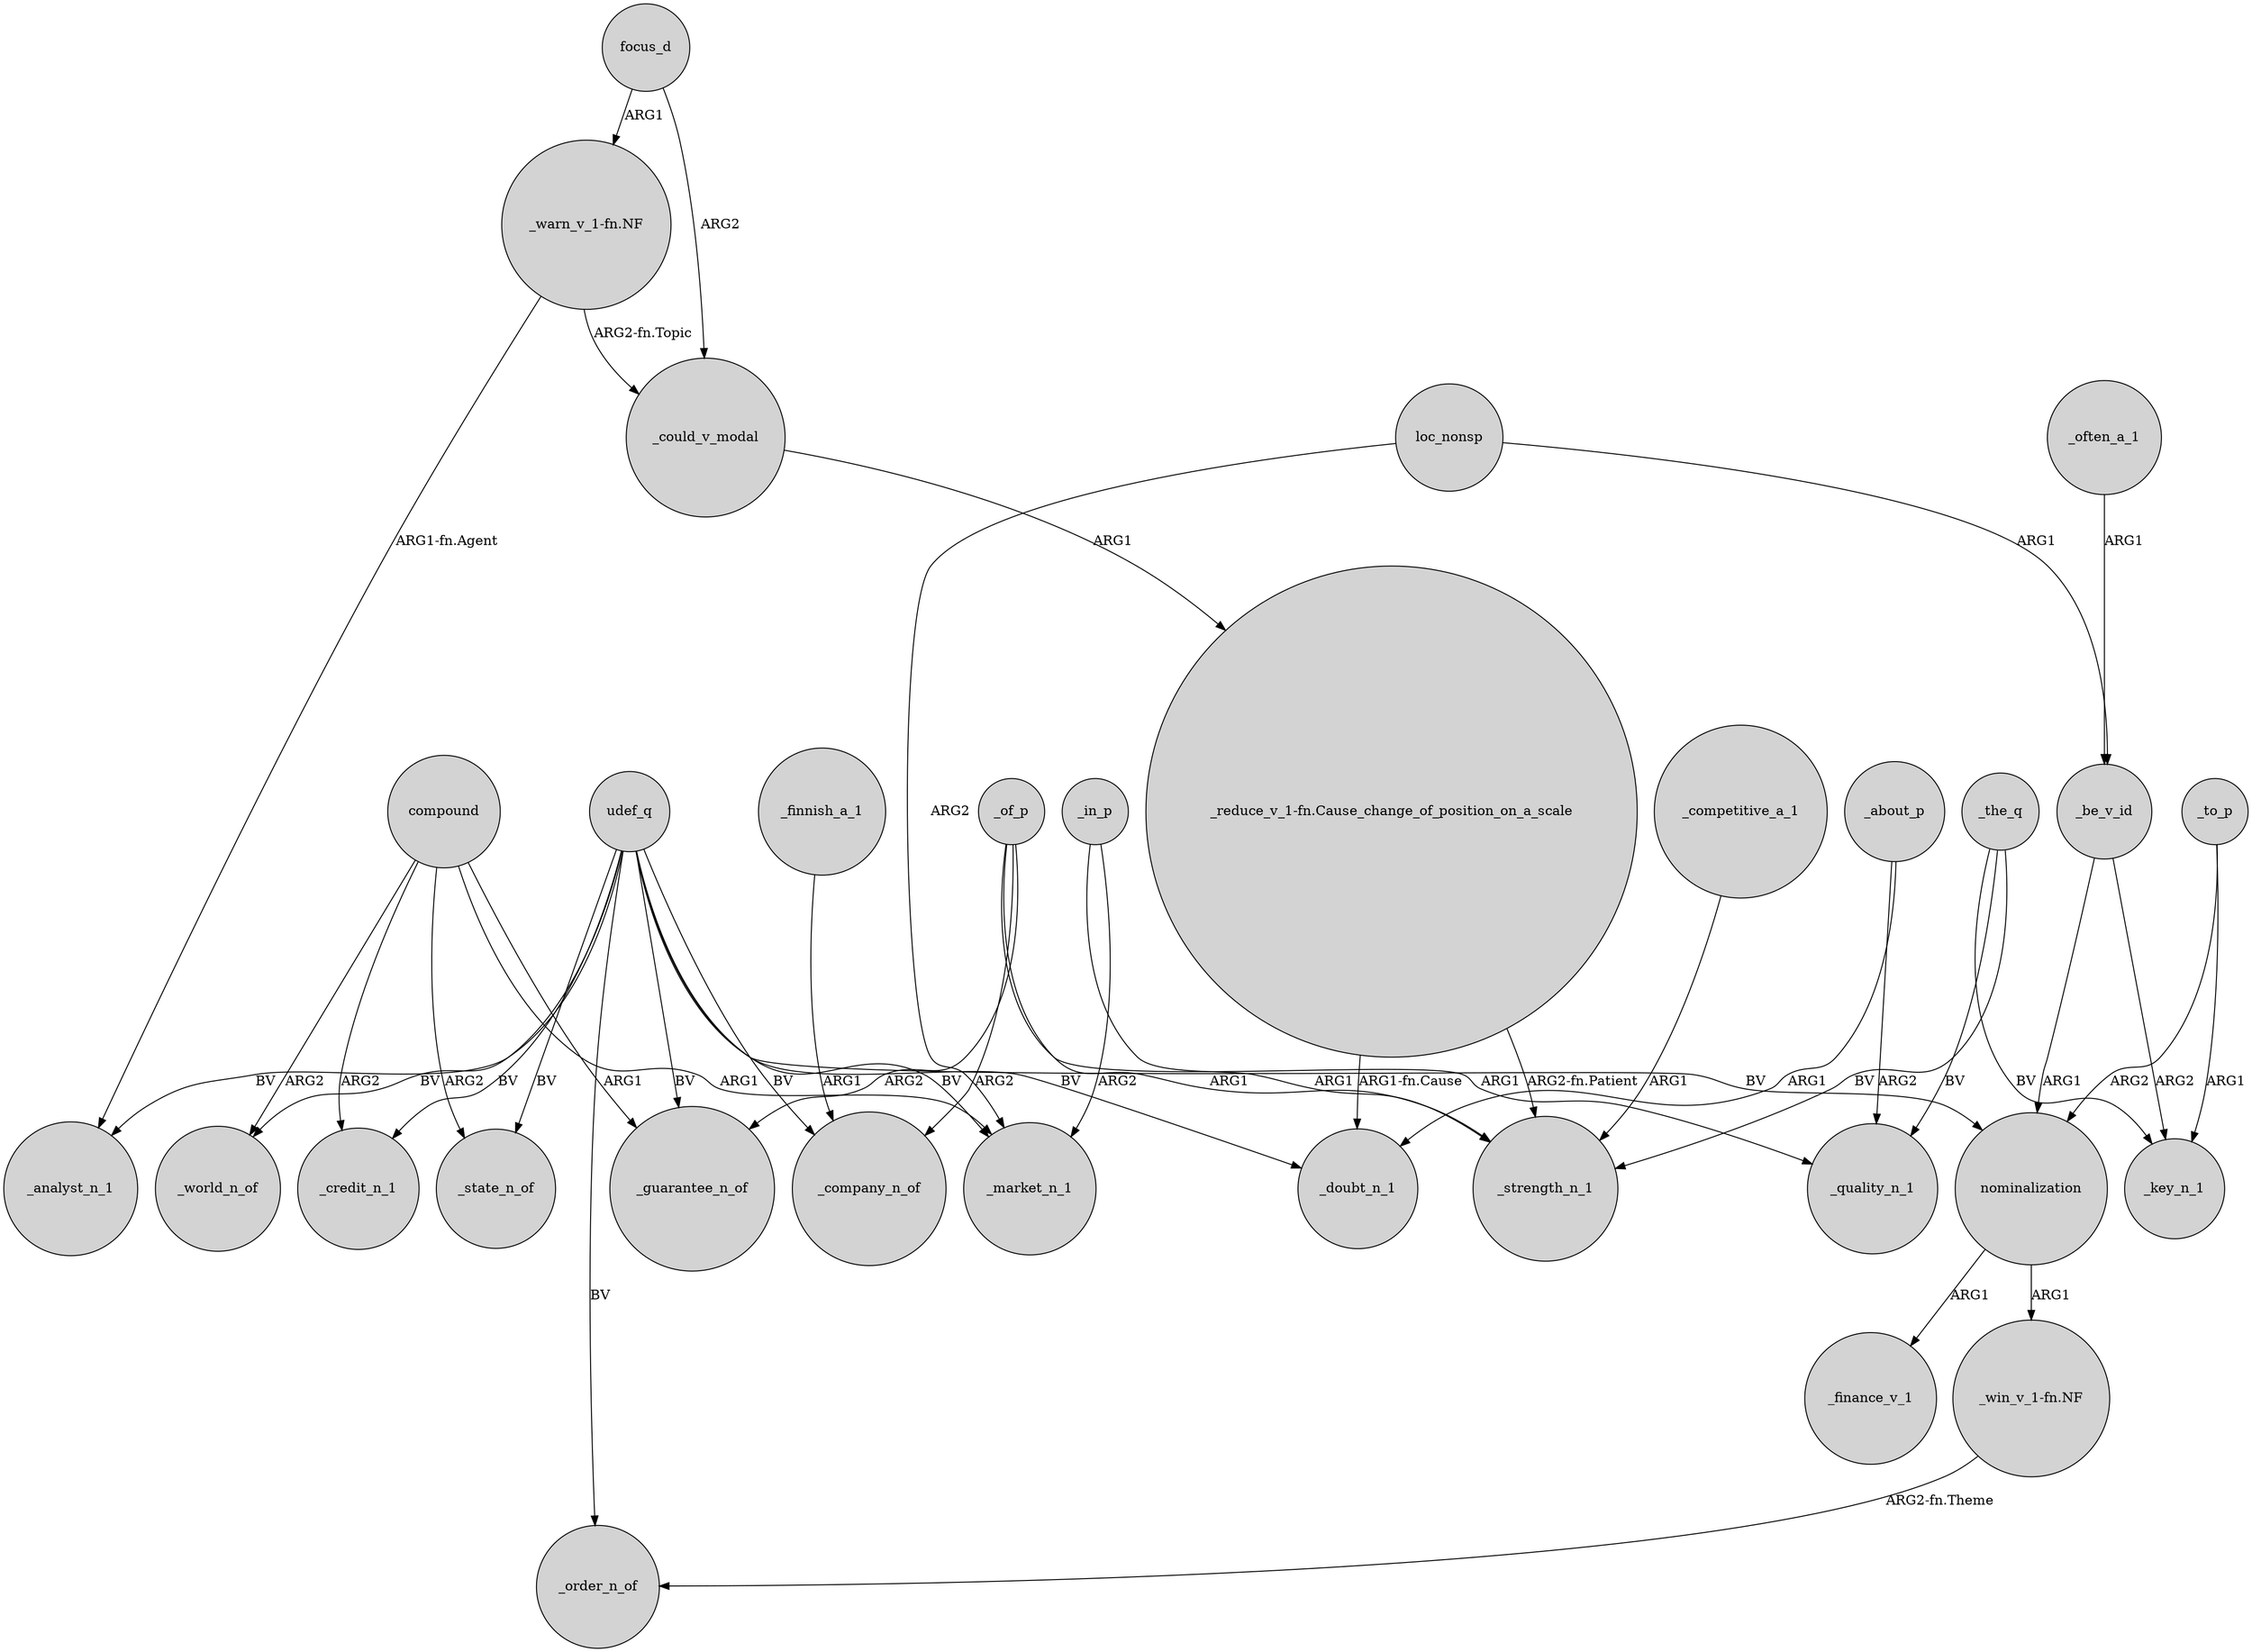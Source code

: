 digraph {
	node [shape=circle style=filled]
	focus_d -> _could_v_modal [label=ARG2]
	"_win_v_1-fn.NF" -> _order_n_of [label="ARG2-fn.Theme"]
	udef_q -> _order_n_of [label=BV]
	udef_q -> _credit_n_1 [label=BV]
	loc_nonsp -> _market_n_1 [label=ARG2]
	compound -> _world_n_of [label=ARG2]
	"_warn_v_1-fn.NF" -> _analyst_n_1 [label="ARG1-fn.Agent"]
	_be_v_id -> nominalization [label=ARG1]
	udef_q -> _state_n_of [label=BV]
	compound -> _credit_n_1 [label=ARG2]
	_could_v_modal -> "_reduce_v_1-fn.Cause_change_of_position_on_a_scale" [label=ARG1]
	udef_q -> _guarantee_n_of [label=BV]
	compound -> _state_n_of [label=ARG2]
	focus_d -> "_warn_v_1-fn.NF" [label=ARG1]
	udef_q -> _world_n_of [label=BV]
	udef_q -> _market_n_1 [label=BV]
	nominalization -> _finance_v_1 [label=ARG1]
	_the_q -> _quality_n_1 [label=BV]
	"_warn_v_1-fn.NF" -> _could_v_modal [label="ARG2-fn.Topic"]
	"_reduce_v_1-fn.Cause_change_of_position_on_a_scale" -> _doubt_n_1 [label="ARG1-fn.Cause"]
	_the_q -> _key_n_1 [label=BV]
	_to_p -> _key_n_1 [label=ARG1]
	_of_p -> _guarantee_n_of [label=ARG2]
	_to_p -> nominalization [label=ARG2]
	_often_a_1 -> _be_v_id [label=ARG1]
	_in_p -> _strength_n_1 [label=ARG1]
	udef_q -> nominalization [label=BV]
	_competitive_a_1 -> _strength_n_1 [label=ARG1]
	_about_p -> _quality_n_1 [label=ARG2]
	_of_p -> _quality_n_1 [label=ARG1]
	_finnish_a_1 -> _company_n_of [label=ARG1]
	_be_v_id -> _key_n_1 [label=ARG2]
	_of_p -> _strength_n_1 [label=ARG1]
	_in_p -> _market_n_1 [label=ARG2]
	loc_nonsp -> _be_v_id [label=ARG1]
	compound -> _guarantee_n_of [label=ARG1]
	compound -> _market_n_1 [label=ARG1]
	udef_q -> _company_n_of [label=BV]
	"_reduce_v_1-fn.Cause_change_of_position_on_a_scale" -> _strength_n_1 [label="ARG2-fn.Patient"]
	udef_q -> _doubt_n_1 [label=BV]
	udef_q -> _analyst_n_1 [label=BV]
	_of_p -> _company_n_of [label=ARG2]
	_the_q -> _strength_n_1 [label=BV]
	_about_p -> _doubt_n_1 [label=ARG1]
	nominalization -> "_win_v_1-fn.NF" [label=ARG1]
}

